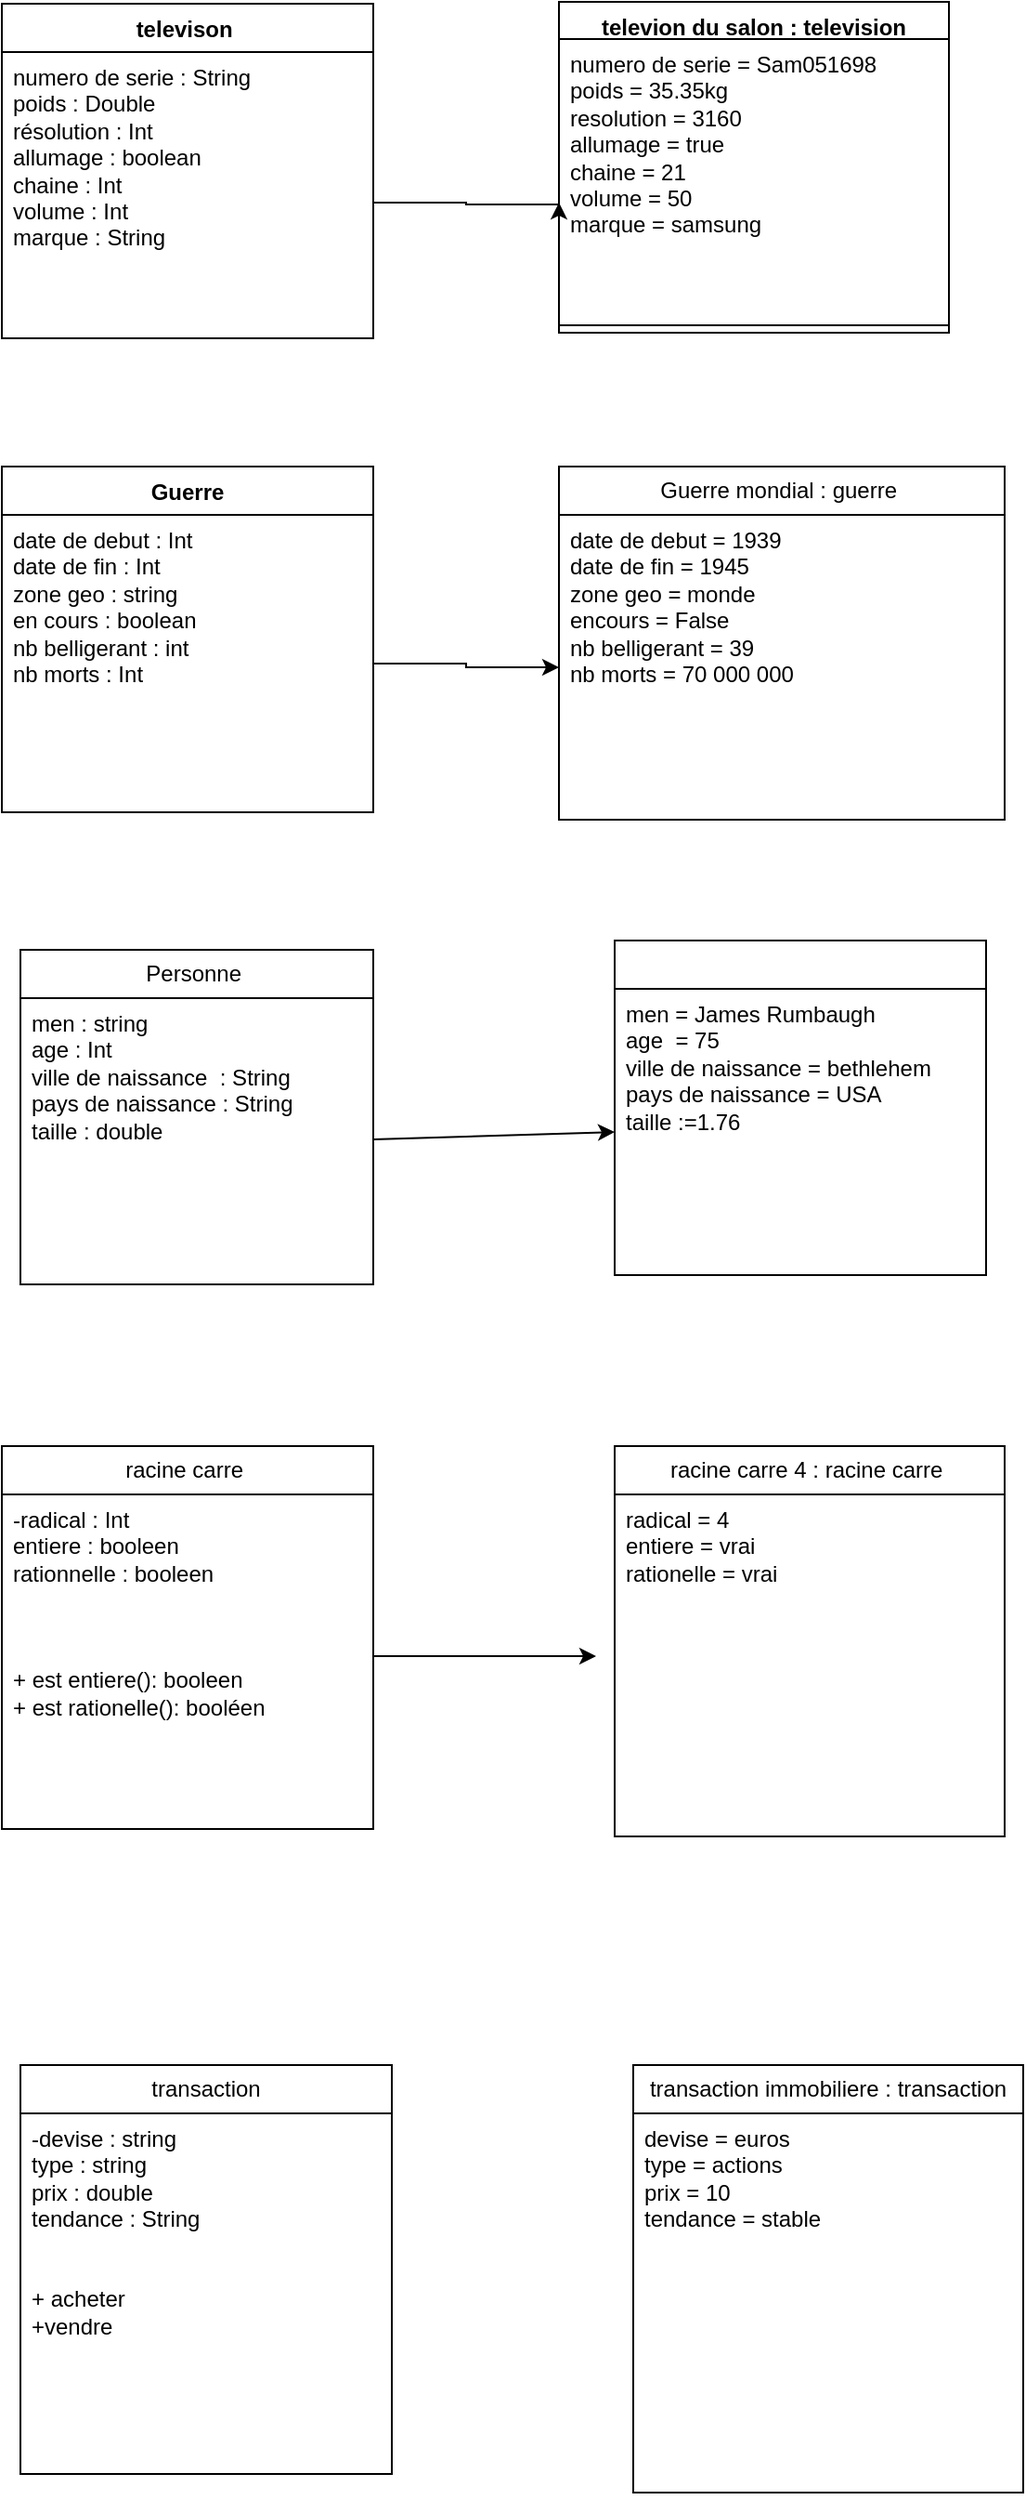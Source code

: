 <mxfile version="21.6.5" type="device">
  <diagram name="Page-1" id="t0Lgox1frVnEfwLsOVVL">
    <mxGraphModel dx="1418" dy="798" grid="1" gridSize="10" guides="1" tooltips="1" connect="1" arrows="1" fold="1" page="1" pageScale="1" pageWidth="827" pageHeight="1169" math="0" shadow="0">
      <root>
        <mxCell id="0" />
        <mxCell id="1" parent="0" />
        <mxCell id="otsO9IkaGwNbgye9HCdE-43" value="televison&amp;nbsp;" style="swimlane;fontStyle=1;align=center;verticalAlign=top;childLayout=stackLayout;horizontal=1;startSize=26;horizontalStack=0;resizeParent=1;resizeParentMax=0;resizeLast=0;collapsible=1;marginBottom=0;whiteSpace=wrap;html=1;" vertex="1" parent="1">
          <mxGeometry x="20" y="81" width="200" height="180" as="geometry" />
        </mxCell>
        <mxCell id="otsO9IkaGwNbgye9HCdE-44" value="numero de serie : String&lt;br&gt;poids : Double&amp;nbsp;&lt;br&gt;résolution : Int&lt;br&gt;allumage : boolean&lt;br&gt;chaine : Int&lt;br&gt;volume : Int&amp;nbsp;&lt;br&gt;marque : String" style="text;strokeColor=none;fillColor=none;align=left;verticalAlign=top;spacingLeft=4;spacingRight=4;overflow=hidden;rotatable=0;points=[[0,0.5],[1,0.5]];portConstraint=eastwest;whiteSpace=wrap;html=1;" vertex="1" parent="otsO9IkaGwNbgye9HCdE-43">
          <mxGeometry y="26" width="200" height="154" as="geometry" />
        </mxCell>
        <mxCell id="otsO9IkaGwNbgye9HCdE-59" value="" style="edgeStyle=orthogonalEdgeStyle;rounded=0;orthogonalLoop=1;jettySize=auto;html=1;" edge="1" parent="1" source="otsO9IkaGwNbgye9HCdE-44">
          <mxGeometry relative="1" as="geometry">
            <mxPoint x="320" y="188" as="targetPoint" />
            <Array as="points">
              <mxPoint x="270" y="188" />
              <mxPoint x="270" y="189" />
            </Array>
          </mxGeometry>
        </mxCell>
        <mxCell id="otsO9IkaGwNbgye9HCdE-63" value="televion du salon : television" style="swimlane;fontStyle=1;align=center;verticalAlign=top;childLayout=stackLayout;horizontal=1;startSize=20;horizontalStack=0;resizeParent=1;resizeParentMax=0;resizeLast=0;collapsible=1;marginBottom=0;whiteSpace=wrap;html=1;" vertex="1" parent="1">
          <mxGeometry x="320" y="80" width="210" height="178" as="geometry" />
        </mxCell>
        <mxCell id="otsO9IkaGwNbgye9HCdE-64" value="numero de serie = Sam051698&lt;br&gt;poids = 35.35kg&lt;br&gt;resolution = 3160&amp;nbsp;&lt;br&gt;allumage = true&amp;nbsp;&lt;br&gt;chaine = 21&lt;br&gt;volume = 50&lt;br&gt;marque = samsung" style="text;strokeColor=none;fillColor=none;align=left;verticalAlign=top;spacingLeft=4;spacingRight=4;overflow=hidden;rotatable=0;points=[[0,0.5],[1,0.5]];portConstraint=eastwest;whiteSpace=wrap;html=1;" vertex="1" parent="otsO9IkaGwNbgye9HCdE-63">
          <mxGeometry y="20" width="210" height="150" as="geometry" />
        </mxCell>
        <mxCell id="otsO9IkaGwNbgye9HCdE-65" value="" style="line;strokeWidth=1;fillColor=none;align=left;verticalAlign=middle;spacingTop=-1;spacingLeft=3;spacingRight=3;rotatable=0;labelPosition=right;points=[];portConstraint=eastwest;strokeColor=inherit;" vertex="1" parent="otsO9IkaGwNbgye9HCdE-63">
          <mxGeometry y="170" width="210" height="8" as="geometry" />
        </mxCell>
        <mxCell id="otsO9IkaGwNbgye9HCdE-68" value="Guerre" style="swimlane;fontStyle=1;align=center;verticalAlign=top;childLayout=stackLayout;horizontal=1;startSize=26;horizontalStack=0;resizeParent=1;resizeParentMax=0;resizeLast=0;collapsible=1;marginBottom=0;whiteSpace=wrap;html=1;" vertex="1" parent="1">
          <mxGeometry x="20" y="330" width="200" height="186" as="geometry" />
        </mxCell>
        <mxCell id="otsO9IkaGwNbgye9HCdE-71" value="date de debut : Int&lt;br&gt;date de fin : Int&lt;br&gt;zone geo : string&lt;br&gt;en cours : boolean&amp;nbsp;&lt;br&gt;nb belligerant : int&lt;br&gt;nb morts : Int&lt;br&gt;" style="text;strokeColor=none;fillColor=none;align=left;verticalAlign=top;spacingLeft=4;spacingRight=4;overflow=hidden;rotatable=0;points=[[0,0.5],[1,0.5]];portConstraint=eastwest;whiteSpace=wrap;html=1;" vertex="1" parent="otsO9IkaGwNbgye9HCdE-68">
          <mxGeometry y="26" width="200" height="160" as="geometry" />
        </mxCell>
        <mxCell id="otsO9IkaGwNbgye9HCdE-76" value="Guerre mondial : guerre&amp;nbsp;" style="swimlane;fontStyle=0;childLayout=stackLayout;horizontal=1;startSize=26;fillColor=none;horizontalStack=0;resizeParent=1;resizeParentMax=0;resizeLast=0;collapsible=1;marginBottom=0;whiteSpace=wrap;html=1;" vertex="1" parent="1">
          <mxGeometry x="320" y="330" width="240" height="190" as="geometry" />
        </mxCell>
        <mxCell id="otsO9IkaGwNbgye9HCdE-78" value="date de debut = 1939&lt;br&gt;date de fin = 1945&lt;br&gt;zone geo = monde&lt;br&gt;encours = False&amp;nbsp;&lt;br&gt;nb belligerant = 39&lt;br&gt;nb morts = 70 000 000" style="text;strokeColor=none;fillColor=none;align=left;verticalAlign=top;spacingLeft=4;spacingRight=4;overflow=hidden;rotatable=0;points=[[0,0.5],[1,0.5]];portConstraint=eastwest;whiteSpace=wrap;html=1;" vertex="1" parent="otsO9IkaGwNbgye9HCdE-76">
          <mxGeometry y="26" width="240" height="164" as="geometry" />
        </mxCell>
        <mxCell id="otsO9IkaGwNbgye9HCdE-80" value="" style="edgeStyle=orthogonalEdgeStyle;rounded=0;orthogonalLoop=1;jettySize=auto;html=1;" edge="1" parent="1" source="otsO9IkaGwNbgye9HCdE-71" target="otsO9IkaGwNbgye9HCdE-78">
          <mxGeometry relative="1" as="geometry" />
        </mxCell>
        <mxCell id="otsO9IkaGwNbgye9HCdE-81" value="Personne&amp;nbsp;" style="swimlane;fontStyle=0;childLayout=stackLayout;horizontal=1;startSize=26;fillColor=none;horizontalStack=0;resizeParent=1;resizeParentMax=0;resizeLast=0;collapsible=1;marginBottom=0;whiteSpace=wrap;html=1;" vertex="1" parent="1">
          <mxGeometry x="30" y="590" width="190" height="180" as="geometry" />
        </mxCell>
        <mxCell id="otsO9IkaGwNbgye9HCdE-82" value="men : string&lt;br&gt;age : Int&lt;br&gt;ville de naissance&amp;nbsp; : String&lt;br&gt;pays de naissance : String&lt;br&gt;taille : double" style="text;strokeColor=none;fillColor=none;align=left;verticalAlign=top;spacingLeft=4;spacingRight=4;overflow=hidden;rotatable=0;points=[[0,0.5],[1,0.5]];portConstraint=eastwest;whiteSpace=wrap;html=1;" vertex="1" parent="otsO9IkaGwNbgye9HCdE-81">
          <mxGeometry y="26" width="190" height="154" as="geometry" />
        </mxCell>
        <mxCell id="otsO9IkaGwNbgye9HCdE-86" value="" style="swimlane;fontStyle=0;childLayout=stackLayout;horizontal=1;startSize=26;fillColor=none;horizontalStack=0;resizeParent=1;resizeParentMax=0;resizeLast=0;collapsible=1;marginBottom=0;whiteSpace=wrap;html=1;" vertex="1" parent="1">
          <mxGeometry x="350" y="585" width="200" height="180" as="geometry" />
        </mxCell>
        <mxCell id="otsO9IkaGwNbgye9HCdE-94" value="men = James Rumbaugh&lt;br&gt;age&amp;nbsp; = 75&lt;br&gt;ville de naissance = bethlehem&lt;br&gt;pays de naissance = USA&lt;br&gt;taille :=1.76" style="text;strokeColor=none;fillColor=none;align=left;verticalAlign=top;spacingLeft=4;spacingRight=4;overflow=hidden;rotatable=0;points=[[0,0.5],[1,0.5]];portConstraint=eastwest;whiteSpace=wrap;html=1;" vertex="1" parent="otsO9IkaGwNbgye9HCdE-86">
          <mxGeometry y="26" width="200" height="154" as="geometry" />
        </mxCell>
        <mxCell id="otsO9IkaGwNbgye9HCdE-97" value="" style="endArrow=classic;html=1;rounded=0;entryX=0;entryY=0.5;entryDx=0;entryDy=0;" edge="1" parent="1" target="otsO9IkaGwNbgye9HCdE-94">
          <mxGeometry width="50" height="50" relative="1" as="geometry">
            <mxPoint x="220" y="692" as="sourcePoint" />
            <mxPoint x="350" y="690" as="targetPoint" />
          </mxGeometry>
        </mxCell>
        <mxCell id="otsO9IkaGwNbgye9HCdE-98" value="racine carre&amp;nbsp;" style="swimlane;fontStyle=0;childLayout=stackLayout;horizontal=1;startSize=26;fillColor=none;horizontalStack=0;resizeParent=1;resizeParentMax=0;resizeLast=0;collapsible=1;marginBottom=0;whiteSpace=wrap;html=1;" vertex="1" parent="1">
          <mxGeometry x="20" y="857" width="200" height="206" as="geometry" />
        </mxCell>
        <mxCell id="otsO9IkaGwNbgye9HCdE-99" value="-radical : Int&lt;br&gt;entiere : booleen&lt;br&gt;rationnelle : booleen&lt;br&gt;&lt;br&gt;&lt;br&gt;&lt;br&gt;+ est entiere(): booleen&lt;br&gt;+ est rationelle(): booléen" style="text;strokeColor=none;fillColor=none;align=left;verticalAlign=top;spacingLeft=4;spacingRight=4;overflow=hidden;rotatable=0;points=[[0,0.5],[1,0.5]];portConstraint=eastwest;whiteSpace=wrap;html=1;" vertex="1" parent="otsO9IkaGwNbgye9HCdE-98">
          <mxGeometry y="26" width="200" height="180" as="geometry" />
        </mxCell>
        <mxCell id="otsO9IkaGwNbgye9HCdE-102" value="racine carre 4 : racine carre&amp;nbsp;" style="swimlane;fontStyle=0;childLayout=stackLayout;horizontal=1;startSize=26;fillColor=none;horizontalStack=0;resizeParent=1;resizeParentMax=0;resizeLast=0;collapsible=1;marginBottom=0;whiteSpace=wrap;html=1;" vertex="1" parent="1">
          <mxGeometry x="350" y="857" width="210" height="210" as="geometry" />
        </mxCell>
        <mxCell id="otsO9IkaGwNbgye9HCdE-103" value="radical = 4&lt;br&gt;entiere = vrai&lt;br&gt;rationelle = vrai" style="text;strokeColor=none;fillColor=none;align=left;verticalAlign=top;spacingLeft=4;spacingRight=4;overflow=hidden;rotatable=0;points=[[0,0.5],[1,0.5]];portConstraint=eastwest;whiteSpace=wrap;html=1;" vertex="1" parent="otsO9IkaGwNbgye9HCdE-102">
          <mxGeometry y="26" width="210" height="184" as="geometry" />
        </mxCell>
        <mxCell id="otsO9IkaGwNbgye9HCdE-108" value="" style="endArrow=classic;html=1;rounded=0;" edge="1" parent="1">
          <mxGeometry width="50" height="50" relative="1" as="geometry">
            <mxPoint x="220" y="970" as="sourcePoint" />
            <mxPoint x="340" y="970" as="targetPoint" />
          </mxGeometry>
        </mxCell>
        <mxCell id="otsO9IkaGwNbgye9HCdE-109" value="transaction" style="swimlane;fontStyle=0;childLayout=stackLayout;horizontal=1;startSize=26;fillColor=none;horizontalStack=0;resizeParent=1;resizeParentMax=0;resizeLast=0;collapsible=1;marginBottom=0;whiteSpace=wrap;html=1;" vertex="1" parent="1">
          <mxGeometry x="30" y="1190" width="200" height="220" as="geometry" />
        </mxCell>
        <mxCell id="otsO9IkaGwNbgye9HCdE-110" value="-devise : string&lt;br&gt;type : string&lt;br&gt;prix : double&lt;br&gt;tendance : String&lt;br&gt;&lt;br&gt;&lt;br&gt;+ acheter&amp;nbsp;&lt;br&gt;+vendre&amp;nbsp;" style="text;strokeColor=none;fillColor=none;align=left;verticalAlign=top;spacingLeft=4;spacingRight=4;overflow=hidden;rotatable=0;points=[[0,0.5],[1,0.5]];portConstraint=eastwest;whiteSpace=wrap;html=1;" vertex="1" parent="otsO9IkaGwNbgye9HCdE-109">
          <mxGeometry y="26" width="200" height="194" as="geometry" />
        </mxCell>
        <mxCell id="otsO9IkaGwNbgye9HCdE-117" value="transaction immobiliere : transaction" style="swimlane;fontStyle=0;childLayout=stackLayout;horizontal=1;startSize=26;fillColor=none;horizontalStack=0;resizeParent=1;resizeParentMax=0;resizeLast=0;collapsible=1;marginBottom=0;whiteSpace=wrap;html=1;" vertex="1" parent="1">
          <mxGeometry x="360" y="1190" width="210" height="230" as="geometry" />
        </mxCell>
        <mxCell id="otsO9IkaGwNbgye9HCdE-121" value="devise = euros&lt;br&gt;type = actions&lt;br&gt;prix = 10&lt;br&gt;tendance = stable" style="text;strokeColor=none;fillColor=none;align=left;verticalAlign=top;spacingLeft=4;spacingRight=4;overflow=hidden;rotatable=0;points=[[0,0.5],[1,0.5]];portConstraint=eastwest;whiteSpace=wrap;html=1;" vertex="1" parent="otsO9IkaGwNbgye9HCdE-117">
          <mxGeometry y="26" width="210" height="204" as="geometry" />
        </mxCell>
      </root>
    </mxGraphModel>
  </diagram>
</mxfile>
